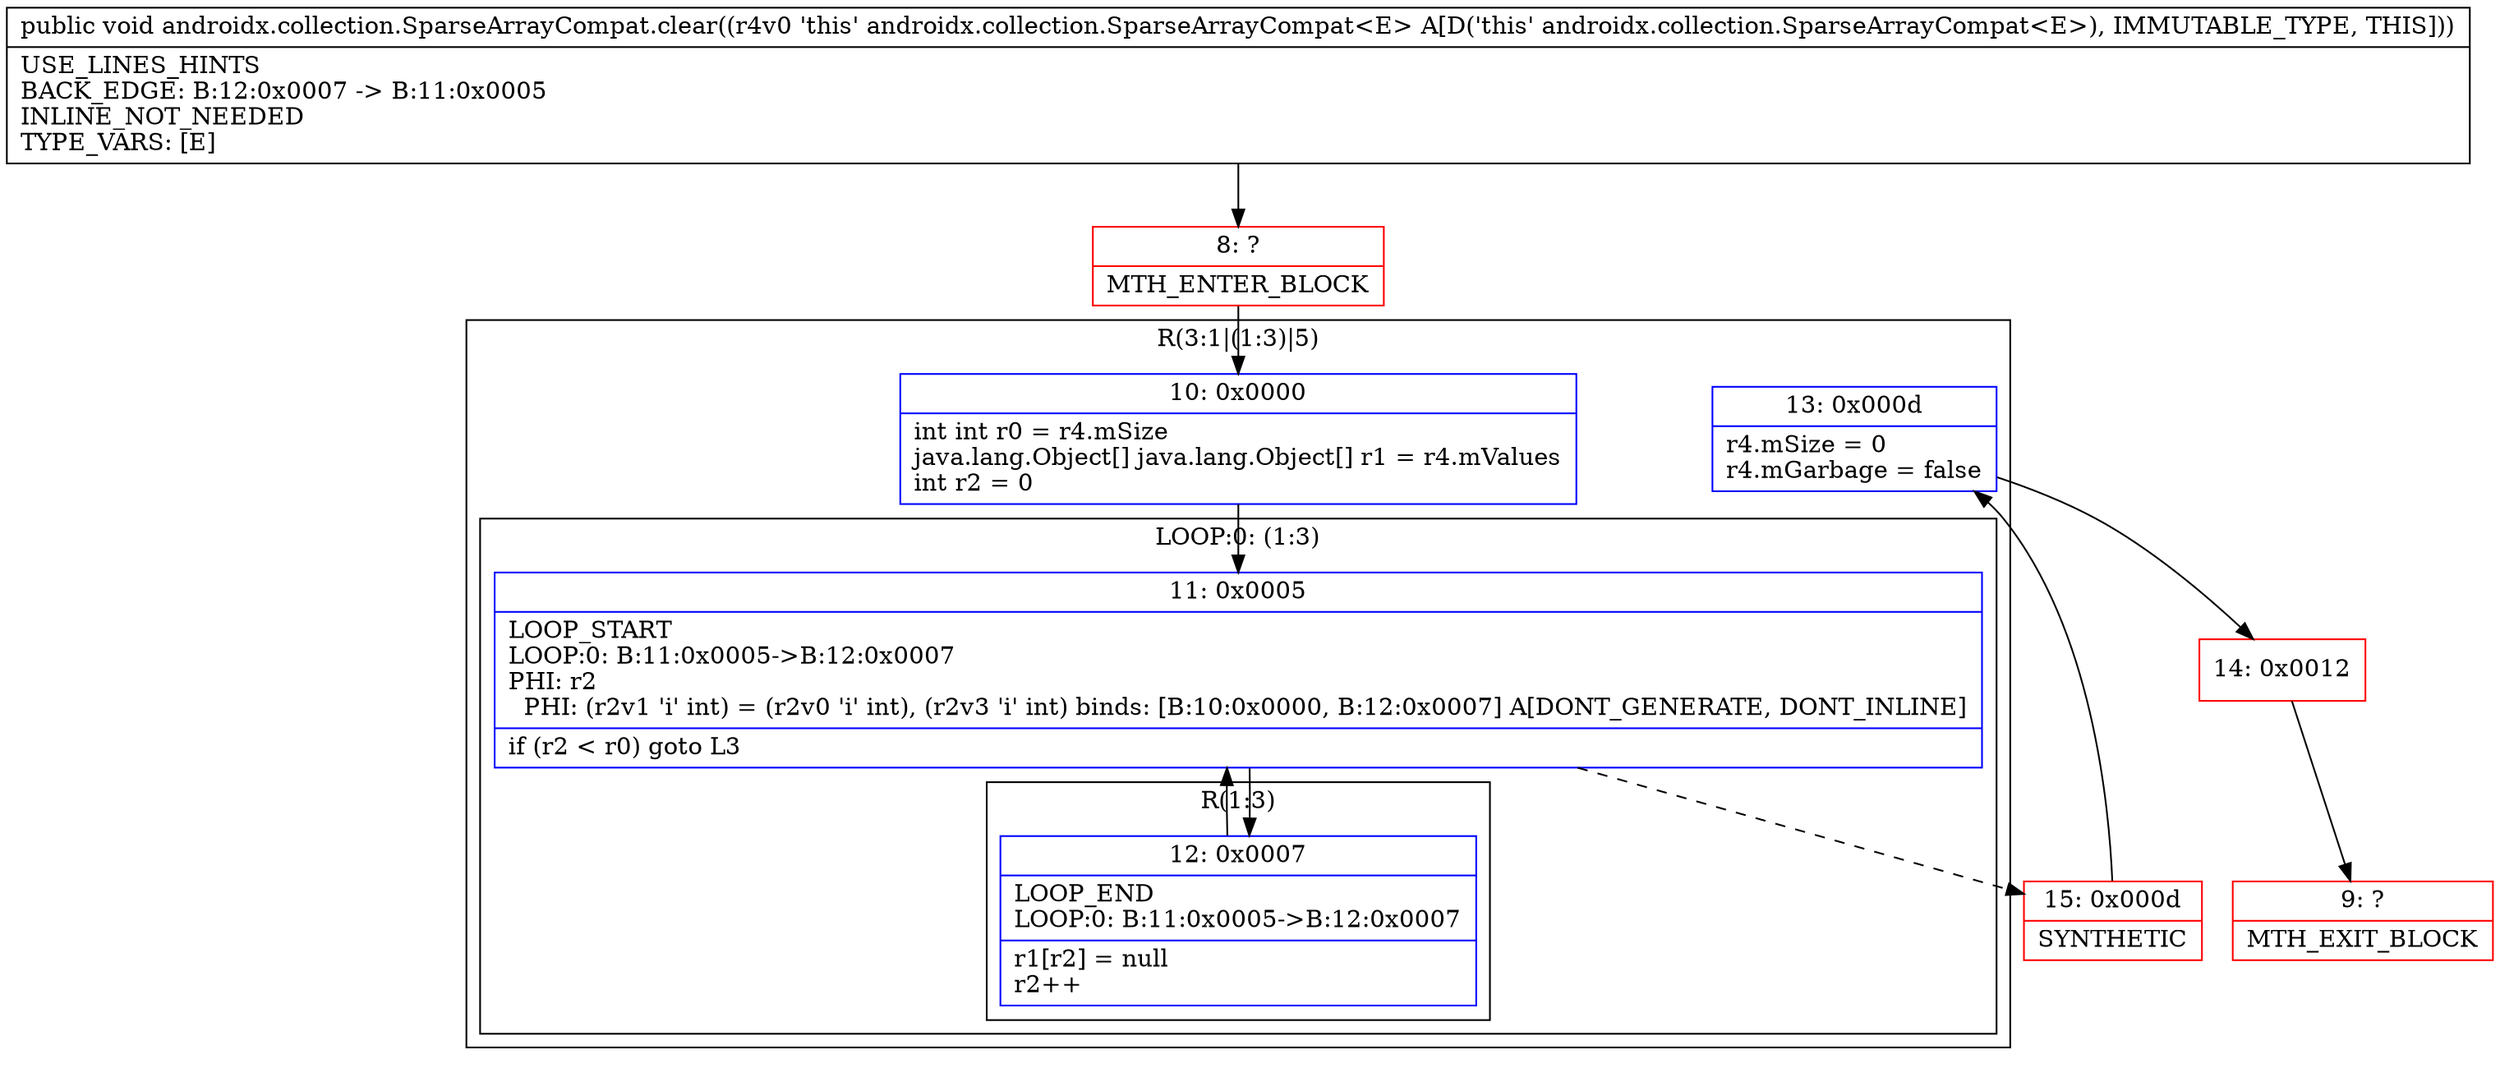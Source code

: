 digraph "CFG forandroidx.collection.SparseArrayCompat.clear()V" {
subgraph cluster_Region_2128121780 {
label = "R(3:1|(1:3)|5)";
node [shape=record,color=blue];
Node_10 [shape=record,label="{10\:\ 0x0000|int int r0 = r4.mSize\ljava.lang.Object[] java.lang.Object[] r1 = r4.mValues\lint r2 = 0\l}"];
subgraph cluster_LoopRegion_1243904210 {
label = "LOOP:0: (1:3)";
node [shape=record,color=blue];
Node_11 [shape=record,label="{11\:\ 0x0005|LOOP_START\lLOOP:0: B:11:0x0005\-\>B:12:0x0007\lPHI: r2 \l  PHI: (r2v1 'i' int) = (r2v0 'i' int), (r2v3 'i' int) binds: [B:10:0x0000, B:12:0x0007] A[DONT_GENERATE, DONT_INLINE]\l|if (r2 \< r0) goto L3\l}"];
subgraph cluster_Region_352416998 {
label = "R(1:3)";
node [shape=record,color=blue];
Node_12 [shape=record,label="{12\:\ 0x0007|LOOP_END\lLOOP:0: B:11:0x0005\-\>B:12:0x0007\l|r1[r2] = null\lr2++\l}"];
}
}
Node_13 [shape=record,label="{13\:\ 0x000d|r4.mSize = 0\lr4.mGarbage = false\l}"];
}
Node_8 [shape=record,color=red,label="{8\:\ ?|MTH_ENTER_BLOCK\l}"];
Node_15 [shape=record,color=red,label="{15\:\ 0x000d|SYNTHETIC\l}"];
Node_14 [shape=record,color=red,label="{14\:\ 0x0012}"];
Node_9 [shape=record,color=red,label="{9\:\ ?|MTH_EXIT_BLOCK\l}"];
MethodNode[shape=record,label="{public void androidx.collection.SparseArrayCompat.clear((r4v0 'this' androidx.collection.SparseArrayCompat\<E\> A[D('this' androidx.collection.SparseArrayCompat\<E\>), IMMUTABLE_TYPE, THIS]))  | USE_LINES_HINTS\lBACK_EDGE: B:12:0x0007 \-\> B:11:0x0005\lINLINE_NOT_NEEDED\lTYPE_VARS: [E]\l}"];
MethodNode -> Node_8;Node_10 -> Node_11;
Node_11 -> Node_12;
Node_11 -> Node_15[style=dashed];
Node_12 -> Node_11;
Node_13 -> Node_14;
Node_8 -> Node_10;
Node_15 -> Node_13;
Node_14 -> Node_9;
}

